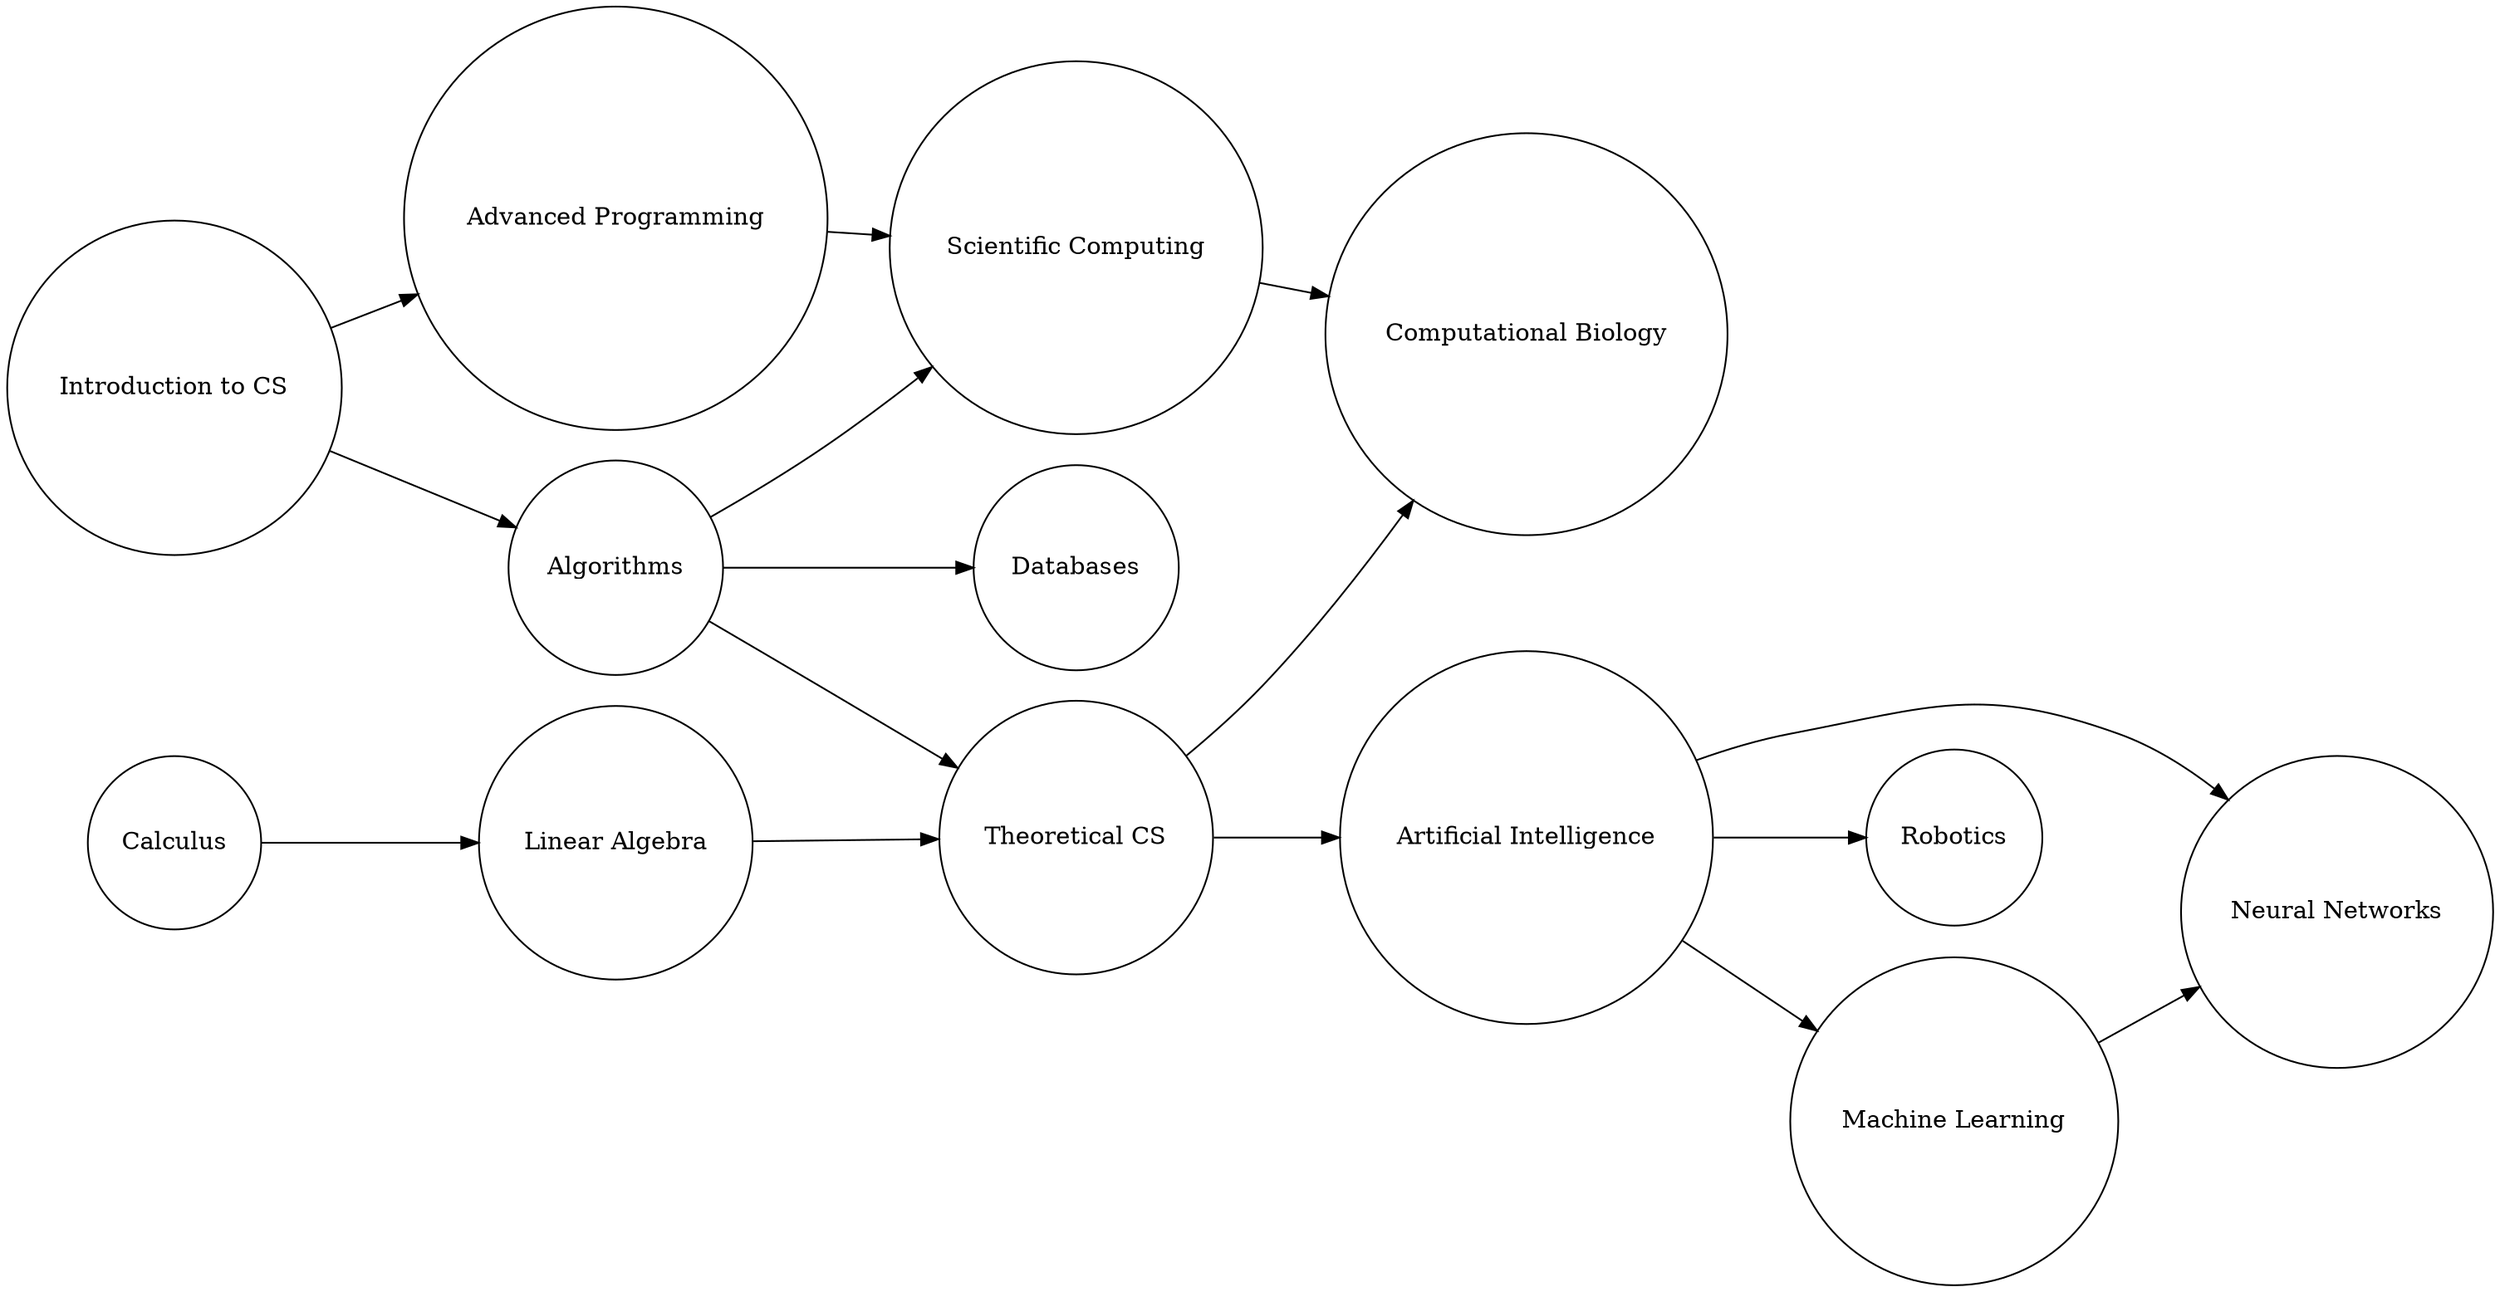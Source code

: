 digraph {
rankdir = LR;
node [shape = circle];
"Algorithms" -> "Theoretical CS"
"Algorithms" -> "Databases"
"Algorithms" -> "Scientific Computing"
"Introduction to CS" -> "Advanced Programming"
"Introduction to CS" -> "Algorithms"
"Advanced Programming" -> "Scientific Computing"
"Scientific Computing" -> "Computational Biology"
"Theoretical CS" -> "Computational Biology"
"Theoretical CS" -> "Artificial Intelligence"
"Linear Algebra" -> "Theoretical CS"
"Calculus" -> "Linear Algebra"
"Artificial Intelligence" -> "Neural Networks"
"Artificial Intelligence" -> "Robotics"
"Artificial Intelligence" -> "Machine Learning"
"Machine Learning" -> "Neural Networks"
}
